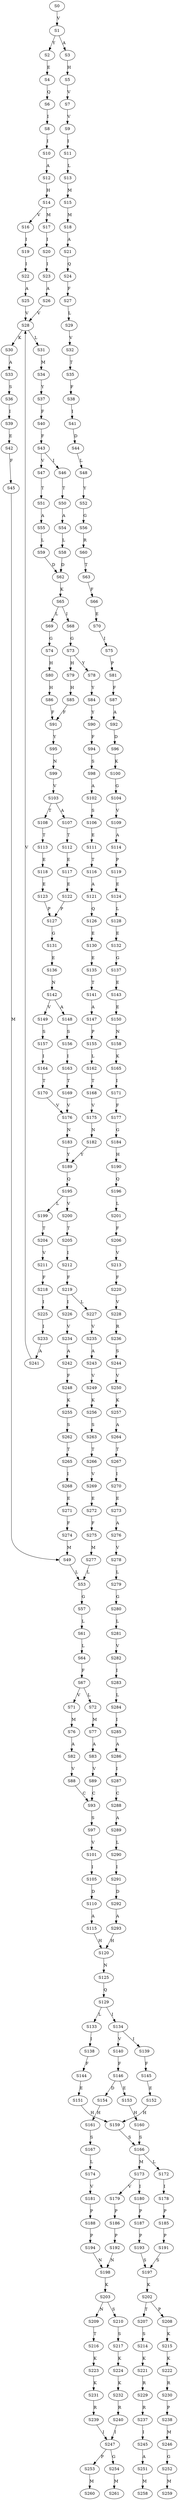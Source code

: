strict digraph  {
	S0 -> S1 [ label = V ];
	S1 -> S2 [ label = Y ];
	S1 -> S3 [ label = A ];
	S2 -> S4 [ label = E ];
	S3 -> S5 [ label = H ];
	S4 -> S6 [ label = Q ];
	S5 -> S7 [ label = V ];
	S6 -> S8 [ label = I ];
	S7 -> S9 [ label = V ];
	S8 -> S10 [ label = I ];
	S9 -> S11 [ label = I ];
	S10 -> S12 [ label = A ];
	S11 -> S13 [ label = L ];
	S12 -> S14 [ label = H ];
	S13 -> S15 [ label = M ];
	S14 -> S16 [ label = V ];
	S14 -> S17 [ label = M ];
	S15 -> S18 [ label = M ];
	S16 -> S19 [ label = I ];
	S17 -> S20 [ label = I ];
	S18 -> S21 [ label = A ];
	S19 -> S22 [ label = I ];
	S20 -> S23 [ label = I ];
	S21 -> S24 [ label = Q ];
	S22 -> S25 [ label = A ];
	S23 -> S26 [ label = A ];
	S24 -> S27 [ label = F ];
	S25 -> S28 [ label = V ];
	S26 -> S28 [ label = V ];
	S27 -> S29 [ label = L ];
	S28 -> S30 [ label = K ];
	S28 -> S31 [ label = L ];
	S29 -> S32 [ label = V ];
	S30 -> S33 [ label = A ];
	S31 -> S34 [ label = M ];
	S32 -> S35 [ label = T ];
	S33 -> S36 [ label = S ];
	S34 -> S37 [ label = Y ];
	S35 -> S38 [ label = F ];
	S36 -> S39 [ label = I ];
	S37 -> S40 [ label = F ];
	S38 -> S41 [ label = I ];
	S39 -> S42 [ label = E ];
	S40 -> S43 [ label = F ];
	S41 -> S44 [ label = D ];
	S42 -> S45 [ label = F ];
	S43 -> S46 [ label = I ];
	S43 -> S47 [ label = V ];
	S44 -> S48 [ label = L ];
	S45 -> S49 [ label = M ];
	S46 -> S50 [ label = T ];
	S47 -> S51 [ label = T ];
	S48 -> S52 [ label = Y ];
	S49 -> S53 [ label = L ];
	S50 -> S54 [ label = A ];
	S51 -> S55 [ label = A ];
	S52 -> S56 [ label = G ];
	S53 -> S57 [ label = G ];
	S54 -> S58 [ label = L ];
	S55 -> S59 [ label = L ];
	S56 -> S60 [ label = R ];
	S57 -> S61 [ label = L ];
	S58 -> S62 [ label = D ];
	S59 -> S62 [ label = D ];
	S60 -> S63 [ label = T ];
	S61 -> S64 [ label = L ];
	S62 -> S65 [ label = K ];
	S63 -> S66 [ label = F ];
	S64 -> S67 [ label = F ];
	S65 -> S68 [ label = I ];
	S65 -> S69 [ label = L ];
	S66 -> S70 [ label = E ];
	S67 -> S71 [ label = V ];
	S67 -> S72 [ label = L ];
	S68 -> S73 [ label = G ];
	S69 -> S74 [ label = G ];
	S70 -> S75 [ label = I ];
	S71 -> S76 [ label = M ];
	S72 -> S77 [ label = M ];
	S73 -> S78 [ label = Y ];
	S73 -> S79 [ label = H ];
	S74 -> S80 [ label = H ];
	S75 -> S81 [ label = P ];
	S76 -> S82 [ label = A ];
	S77 -> S83 [ label = A ];
	S78 -> S84 [ label = Y ];
	S79 -> S85 [ label = H ];
	S80 -> S86 [ label = H ];
	S81 -> S87 [ label = F ];
	S82 -> S88 [ label = V ];
	S83 -> S89 [ label = V ];
	S84 -> S90 [ label = Y ];
	S85 -> S91 [ label = F ];
	S86 -> S91 [ label = F ];
	S87 -> S92 [ label = A ];
	S88 -> S93 [ label = C ];
	S89 -> S93 [ label = C ];
	S90 -> S94 [ label = F ];
	S91 -> S95 [ label = Y ];
	S92 -> S96 [ label = D ];
	S93 -> S97 [ label = S ];
	S94 -> S98 [ label = S ];
	S95 -> S99 [ label = N ];
	S96 -> S100 [ label = K ];
	S97 -> S101 [ label = V ];
	S98 -> S102 [ label = A ];
	S99 -> S103 [ label = V ];
	S100 -> S104 [ label = G ];
	S101 -> S105 [ label = I ];
	S102 -> S106 [ label = S ];
	S103 -> S107 [ label = A ];
	S103 -> S108 [ label = T ];
	S104 -> S109 [ label = V ];
	S105 -> S110 [ label = D ];
	S106 -> S111 [ label = E ];
	S107 -> S112 [ label = T ];
	S108 -> S113 [ label = T ];
	S109 -> S114 [ label = A ];
	S110 -> S115 [ label = A ];
	S111 -> S116 [ label = T ];
	S112 -> S117 [ label = E ];
	S113 -> S118 [ label = E ];
	S114 -> S119 [ label = P ];
	S115 -> S120 [ label = H ];
	S116 -> S121 [ label = A ];
	S117 -> S122 [ label = E ];
	S118 -> S123 [ label = E ];
	S119 -> S124 [ label = E ];
	S120 -> S125 [ label = N ];
	S121 -> S126 [ label = Q ];
	S122 -> S127 [ label = P ];
	S123 -> S127 [ label = P ];
	S124 -> S128 [ label = L ];
	S125 -> S129 [ label = Q ];
	S126 -> S130 [ label = E ];
	S127 -> S131 [ label = G ];
	S128 -> S132 [ label = E ];
	S129 -> S133 [ label = L ];
	S129 -> S134 [ label = I ];
	S130 -> S135 [ label = E ];
	S131 -> S136 [ label = E ];
	S132 -> S137 [ label = G ];
	S133 -> S138 [ label = I ];
	S134 -> S139 [ label = I ];
	S134 -> S140 [ label = V ];
	S135 -> S141 [ label = T ];
	S136 -> S142 [ label = N ];
	S137 -> S143 [ label = E ];
	S138 -> S144 [ label = F ];
	S139 -> S145 [ label = F ];
	S140 -> S146 [ label = F ];
	S141 -> S147 [ label = A ];
	S142 -> S148 [ label = A ];
	S142 -> S149 [ label = V ];
	S143 -> S150 [ label = E ];
	S144 -> S151 [ label = E ];
	S145 -> S152 [ label = E ];
	S146 -> S153 [ label = E ];
	S146 -> S154 [ label = D ];
	S147 -> S155 [ label = P ];
	S148 -> S156 [ label = S ];
	S149 -> S157 [ label = S ];
	S150 -> S158 [ label = N ];
	S151 -> S159 [ label = H ];
	S152 -> S159 [ label = H ];
	S153 -> S160 [ label = H ];
	S154 -> S161 [ label = H ];
	S155 -> S162 [ label = L ];
	S156 -> S163 [ label = I ];
	S157 -> S164 [ label = I ];
	S158 -> S165 [ label = K ];
	S159 -> S166 [ label = S ];
	S160 -> S166 [ label = S ];
	S161 -> S167 [ label = S ];
	S162 -> S168 [ label = T ];
	S163 -> S169 [ label = T ];
	S164 -> S170 [ label = T ];
	S165 -> S171 [ label = I ];
	S166 -> S172 [ label = L ];
	S166 -> S173 [ label = M ];
	S167 -> S174 [ label = L ];
	S168 -> S175 [ label = V ];
	S169 -> S176 [ label = V ];
	S170 -> S176 [ label = V ];
	S171 -> S177 [ label = F ];
	S172 -> S178 [ label = I ];
	S173 -> S179 [ label = V ];
	S173 -> S180 [ label = I ];
	S174 -> S181 [ label = V ];
	S175 -> S182 [ label = N ];
	S176 -> S183 [ label = N ];
	S177 -> S184 [ label = G ];
	S178 -> S185 [ label = P ];
	S179 -> S186 [ label = P ];
	S180 -> S187 [ label = P ];
	S181 -> S188 [ label = P ];
	S182 -> S189 [ label = Y ];
	S183 -> S189 [ label = Y ];
	S184 -> S190 [ label = H ];
	S185 -> S191 [ label = P ];
	S186 -> S192 [ label = P ];
	S187 -> S193 [ label = P ];
	S188 -> S194 [ label = P ];
	S189 -> S195 [ label = Q ];
	S190 -> S196 [ label = Q ];
	S191 -> S197 [ label = S ];
	S192 -> S198 [ label = N ];
	S193 -> S197 [ label = S ];
	S194 -> S198 [ label = N ];
	S195 -> S199 [ label = L ];
	S195 -> S200 [ label = V ];
	S196 -> S201 [ label = L ];
	S197 -> S202 [ label = K ];
	S198 -> S203 [ label = K ];
	S199 -> S204 [ label = T ];
	S200 -> S205 [ label = T ];
	S201 -> S206 [ label = F ];
	S202 -> S207 [ label = T ];
	S202 -> S208 [ label = P ];
	S203 -> S209 [ label = N ];
	S203 -> S210 [ label = S ];
	S204 -> S211 [ label = V ];
	S205 -> S212 [ label = I ];
	S206 -> S213 [ label = V ];
	S207 -> S214 [ label = S ];
	S208 -> S215 [ label = K ];
	S209 -> S216 [ label = T ];
	S210 -> S217 [ label = S ];
	S211 -> S218 [ label = F ];
	S212 -> S219 [ label = F ];
	S213 -> S220 [ label = F ];
	S214 -> S221 [ label = K ];
	S215 -> S222 [ label = K ];
	S216 -> S223 [ label = K ];
	S217 -> S224 [ label = K ];
	S218 -> S225 [ label = I ];
	S219 -> S226 [ label = I ];
	S219 -> S227 [ label = L ];
	S220 -> S228 [ label = V ];
	S221 -> S229 [ label = R ];
	S222 -> S230 [ label = R ];
	S223 -> S231 [ label = K ];
	S224 -> S232 [ label = K ];
	S225 -> S233 [ label = I ];
	S226 -> S234 [ label = V ];
	S227 -> S235 [ label = V ];
	S228 -> S236 [ label = R ];
	S229 -> S237 [ label = R ];
	S230 -> S238 [ label = P ];
	S231 -> S239 [ label = R ];
	S232 -> S240 [ label = R ];
	S233 -> S241 [ label = A ];
	S234 -> S242 [ label = A ];
	S235 -> S243 [ label = A ];
	S236 -> S244 [ label = S ];
	S237 -> S245 [ label = I ];
	S238 -> S246 [ label = M ];
	S239 -> S247 [ label = I ];
	S240 -> S247 [ label = I ];
	S241 -> S28 [ label = V ];
	S242 -> S248 [ label = F ];
	S243 -> S249 [ label = V ];
	S244 -> S250 [ label = V ];
	S245 -> S251 [ label = A ];
	S246 -> S252 [ label = G ];
	S247 -> S253 [ label = P ];
	S247 -> S254 [ label = G ];
	S248 -> S255 [ label = K ];
	S249 -> S256 [ label = K ];
	S250 -> S257 [ label = K ];
	S251 -> S258 [ label = M ];
	S252 -> S259 [ label = M ];
	S253 -> S260 [ label = M ];
	S254 -> S261 [ label = M ];
	S255 -> S262 [ label = S ];
	S256 -> S263 [ label = S ];
	S257 -> S264 [ label = A ];
	S262 -> S265 [ label = T ];
	S263 -> S266 [ label = T ];
	S264 -> S267 [ label = T ];
	S265 -> S268 [ label = I ];
	S266 -> S269 [ label = V ];
	S267 -> S270 [ label = I ];
	S268 -> S271 [ label = E ];
	S269 -> S272 [ label = E ];
	S270 -> S273 [ label = E ];
	S271 -> S274 [ label = F ];
	S272 -> S275 [ label = F ];
	S273 -> S276 [ label = A ];
	S274 -> S49 [ label = M ];
	S275 -> S277 [ label = M ];
	S276 -> S278 [ label = V ];
	S277 -> S53 [ label = L ];
	S278 -> S279 [ label = L ];
	S279 -> S280 [ label = G ];
	S280 -> S281 [ label = L ];
	S281 -> S282 [ label = V ];
	S282 -> S283 [ label = I ];
	S283 -> S284 [ label = L ];
	S284 -> S285 [ label = I ];
	S285 -> S286 [ label = A ];
	S286 -> S287 [ label = I ];
	S287 -> S288 [ label = C ];
	S288 -> S289 [ label = A ];
	S289 -> S290 [ label = L ];
	S290 -> S291 [ label = I ];
	S291 -> S292 [ label = D ];
	S292 -> S293 [ label = A ];
	S293 -> S120 [ label = H ];
}
